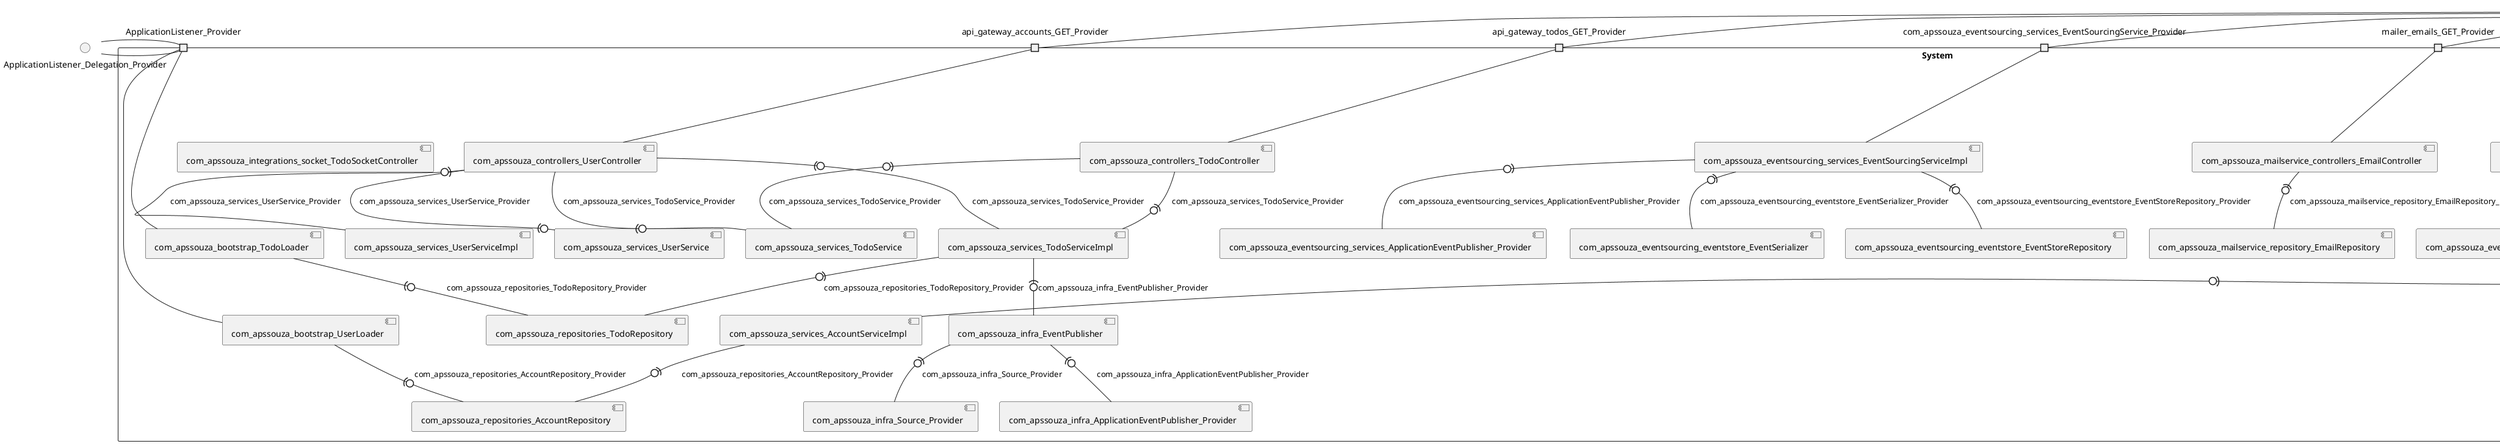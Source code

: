 @startuml
skinparam fixCircleLabelOverlapping true
skinparam componentStyle uml2
() ApplicationListener_Delegation_Provider
() api_gateway_accounts_GET_Delegation_Provider
() api_gateway_todos_GET_Delegation_Provider
() com_apssouza_eventsourcing_services_EventSourcingService_Delegation_Provider
() mailer_emails_GET_Delegation_Provider
() mailer_send_email_GET_Delegation_Provider
() reminder_todo_changes_GET_Delegation_Provider
() reminder_todo_statistics_GET_Delegation_Provider
() reminder_todos_Delegation_Provider
() user_accounts_Delegation_Provider
() user_accounts_GET_Delegation_Provider
() user_accounts_POST_Delegation_Provider
rectangle System {
[TodoController] [[apssouza22-java-microservice.repository#_DR_NcMFwEe6GDqgfBBOgHA]]
[UserClient] [[apssouza22-java-microservice.repository#_DR_NcMFwEe6GDqgfBBOgHA]]
[com_apssouza_bootstrap_TodoLoader] [[apssouza22-java-microservice.repository#_DR_NcMFwEe6GDqgfBBOgHA]]
[com_apssouza_bootstrap_UserLoader] [[apssouza22-java-microservice.repository#_DR_NcMFwEe6GDqgfBBOgHA]]
[com_apssouza_clients_UserClient] [[apssouza22-java-microservice.repository#_DR_NcMFwEe6GDqgfBBOgHA]]
[com_apssouza_controllers_AccountController] [[apssouza22-java-microservice.repository#_DR_NcMFwEe6GDqgfBBOgHA]]
[com_apssouza_controllers_TodoChangesController] [[apssouza22-java-microservice.repository#_DR_NcMFwEe6GDqgfBBOgHA]]
[com_apssouza_controllers_TodoController] [[apssouza22-java-microservice.repository#_DR_NcMFwEe6GDqgfBBOgHA]]
[com_apssouza_controllers_TodoServiceStatisticsController] [[apssouza22-java-microservice.repository#_DR_NcMFwEe6GDqgfBBOgHA]]
[com_apssouza_controllers_UserController] [[apssouza22-java-microservice.repository#_DR_NcMFwEe6GDqgfBBOgHA]]
[com_apssouza_eventsourcing_commands_EmailCommandHandler] [[apssouza22-java-microservice.repository#_DR_NcMFwEe6GDqgfBBOgHA]]
[com_apssouza_eventsourcing_eventstore_EventSerializer] [[apssouza22-java-microservice.repository#_DR_NcMFwEe6GDqgfBBOgHA]]
[com_apssouza_eventsourcing_eventstore_EventStoreRepository] [[apssouza22-java-microservice.repository#_DR_NcMFwEe6GDqgfBBOgHA]]
[com_apssouza_eventsourcing_services_ApplicationEventPublisher_Provider] [[apssouza22-java-microservice.repository#_DR_NcMFwEe6GDqgfBBOgHA]]
[com_apssouza_eventsourcing_services_EventSourcingServiceImpl] [[apssouza22-java-microservice.repository#_DR_NcMFwEe6GDqgfBBOgHA]]
[com_apssouza_infra_ApplicationEventPublisher_Provider] [[apssouza22-java-microservice.repository#_DR_NcMFwEe6GDqgfBBOgHA]]
[com_apssouza_infra_EventPublisher] [[apssouza22-java-microservice.repository#_DR_NcMFwEe6GDqgfBBOgHA]]
[com_apssouza_infra_Source_Provider] [[apssouza22-java-microservice.repository#_DR_NcMFwEe6GDqgfBBOgHA]]
[com_apssouza_integrations_socket_TodoSocketController] [[apssouza22-java-microservice.repository#_DR_NcMFwEe6GDqgfBBOgHA]]
[com_apssouza_mailservice_controllers_EmailController] [[apssouza22-java-microservice.repository#_DR_NcMFwEe6GDqgfBBOgHA]]
[com_apssouza_mailservice_controllers_NotifyController] [[apssouza22-java-microservice.repository#_DR_NcMFwEe6GDqgfBBOgHA]]
[com_apssouza_mailservice_repository_EmailRepository] [[apssouza22-java-microservice.repository#_DR_NcMFwEe6GDqgfBBOgHA]]
[com_apssouza_monitors_TodoServiceMethodInvokedStore] [[apssouza22-java-microservice.repository#_DR_NcMFwEe6GDqgfBBOgHA]]
[com_apssouza_monitors_TodoStoreEventChanges] [[apssouza22-java-microservice.repository#_DR_NcMFwEe6GDqgfBBOgHA]]
[com_apssouza_repositories_AccountRepository] [[apssouza22-java-microservice.repository#_DR_NcMFwEe6GDqgfBBOgHA]]
[com_apssouza_repositories_TodoRepository] [[apssouza22-java-microservice.repository#_DR_NcMFwEe6GDqgfBBOgHA]]
[com_apssouza_services_AccountService] [[apssouza22-java-microservice.repository#_DR_NcMFwEe6GDqgfBBOgHA]]
[com_apssouza_services_AccountServiceImpl] [[apssouza22-java-microservice.repository#_DR_NcMFwEe6GDqgfBBOgHA]]
[com_apssouza_services_TodoService] [[apssouza22-java-microservice.repository#_DR_NcMFwEe6GDqgfBBOgHA]]
[com_apssouza_services_TodoServiceImpl] [[apssouza22-java-microservice.repository#_DR_NcMFwEe6GDqgfBBOgHA]]
[com_apssouza_services_UserService] [[apssouza22-java-microservice.repository#_DR_NcMFwEe6GDqgfBBOgHA]]
[com_apssouza_services_UserServiceImpl] [[apssouza22-java-microservice.repository#_DR_NcMFwEe6GDqgfBBOgHA]]
[user_users_Provider] [[apssouza22-java-microservice.repository#_DR_NcMFwEe6GDqgfBBOgHA]]
port ApplicationListener_Provider
ApplicationListener_Delegation_Provider - ApplicationListener_Provider
ApplicationListener_Provider - [com_apssouza_bootstrap_UserLoader]
port ApplicationListener_Provider
ApplicationListener_Delegation_Provider - ApplicationListener_Provider
ApplicationListener_Provider - [com_apssouza_bootstrap_TodoLoader]
port api_gateway_accounts_GET_Provider
api_gateway_accounts_GET_Delegation_Provider - api_gateway_accounts_GET_Provider
api_gateway_accounts_GET_Provider - [com_apssouza_controllers_UserController]
port api_gateway_todos_GET_Provider
api_gateway_todos_GET_Delegation_Provider - api_gateway_todos_GET_Provider
api_gateway_todos_GET_Provider - [com_apssouza_controllers_TodoController]
[com_apssouza_mailservice_controllers_NotifyController] -(0- [com_apssouza_eventsourcing_commands_EmailCommandHandler] : com_apssouza_eventsourcing_commands_EmailCommandHandler_Provider
[com_apssouza_eventsourcing_services_EventSourcingServiceImpl] -(0- [com_apssouza_eventsourcing_eventstore_EventSerializer] : com_apssouza_eventsourcing_eventstore_EventSerializer_Provider
[com_apssouza_eventsourcing_services_EventSourcingServiceImpl] -(0- [com_apssouza_eventsourcing_eventstore_EventStoreRepository] : com_apssouza_eventsourcing_eventstore_EventStoreRepository_Provider
[com_apssouza_eventsourcing_services_EventSourcingServiceImpl] -(0- [com_apssouza_eventsourcing_services_ApplicationEventPublisher_Provider] : com_apssouza_eventsourcing_services_ApplicationEventPublisher_Provider
port com_apssouza_eventsourcing_services_EventSourcingService_Provider
com_apssouza_eventsourcing_services_EventSourcingService_Delegation_Provider - com_apssouza_eventsourcing_services_EventSourcingService_Provider
com_apssouza_eventsourcing_services_EventSourcingService_Provider - [com_apssouza_eventsourcing_services_EventSourcingServiceImpl]
[com_apssouza_infra_EventPublisher] -(0- [com_apssouza_infra_ApplicationEventPublisher_Provider] : com_apssouza_infra_ApplicationEventPublisher_Provider
[com_apssouza_services_TodoServiceImpl] -(0- [com_apssouza_infra_EventPublisher] : com_apssouza_infra_EventPublisher_Provider
[com_apssouza_infra_EventPublisher] -(0- [com_apssouza_infra_Source_Provider] : com_apssouza_infra_Source_Provider
[com_apssouza_mailservice_controllers_EmailController] -(0- [com_apssouza_mailservice_repository_EmailRepository] : com_apssouza_mailservice_repository_EmailRepository_Provider
[com_apssouza_controllers_TodoServiceStatisticsController] -(0- [com_apssouza_monitors_TodoServiceMethodInvokedStore] : com_apssouza_monitors_TodoServiceMethodInvokedStore_Provider
[com_apssouza_controllers_TodoChangesController] -(0- [com_apssouza_monitors_TodoStoreEventChanges] : com_apssouza_monitors_TodoStoreEventChanges_Provider
[com_apssouza_bootstrap_UserLoader] -(0- [com_apssouza_repositories_AccountRepository] : com_apssouza_repositories_AccountRepository_Provider
[com_apssouza_services_AccountServiceImpl] -(0- [com_apssouza_repositories_AccountRepository] : com_apssouza_repositories_AccountRepository_Provider
[com_apssouza_bootstrap_TodoLoader] -(0- [com_apssouza_repositories_TodoRepository] : com_apssouza_repositories_TodoRepository_Provider
[com_apssouza_services_TodoServiceImpl] -(0- [com_apssouza_repositories_TodoRepository] : com_apssouza_repositories_TodoRepository_Provider
[com_apssouza_controllers_AccountController] -(0- [com_apssouza_services_AccountService] : com_apssouza_services_AccountService_Provider
[com_apssouza_controllers_AccountController] -(0- [com_apssouza_services_AccountServiceImpl] : com_apssouza_services_AccountService_Provider
[com_apssouza_controllers_UserController] -(0- [com_apssouza_services_TodoServiceImpl] : com_apssouza_services_TodoService_Provider
[com_apssouza_controllers_TodoController] -(0- [com_apssouza_services_TodoServiceImpl] : com_apssouza_services_TodoService_Provider
[com_apssouza_controllers_TodoController] -(0- [com_apssouza_services_TodoService] : com_apssouza_services_TodoService_Provider
[com_apssouza_controllers_UserController] -(0- [com_apssouza_services_TodoService] : com_apssouza_services_TodoService_Provider
[com_apssouza_controllers_UserController] -(0- [com_apssouza_services_UserService] : com_apssouza_services_UserService_Provider
[com_apssouza_controllers_UserController] -(0- [com_apssouza_services_UserServiceImpl] : com_apssouza_services_UserService_Provider
port mailer_emails_GET_Provider
mailer_emails_GET_Delegation_Provider - mailer_emails_GET_Provider
mailer_emails_GET_Provider - [com_apssouza_mailservice_controllers_EmailController]
port mailer_send_email_GET_Provider
mailer_send_email_GET_Delegation_Provider - mailer_send_email_GET_Provider
mailer_send_email_GET_Provider - [com_apssouza_mailservice_controllers_NotifyController]
port reminder_todo_changes_GET_Provider
reminder_todo_changes_GET_Delegation_Provider - reminder_todo_changes_GET_Provider
reminder_todo_changes_GET_Provider - [com_apssouza_controllers_TodoChangesController]
port reminder_todo_statistics_GET_Provider
reminder_todo_statistics_GET_Delegation_Provider - reminder_todo_statistics_GET_Provider
reminder_todo_statistics_GET_Provider - [com_apssouza_controllers_TodoServiceStatisticsController]
port reminder_todos_Provider
reminder_todos_Delegation_Provider - reminder_todos_Provider
reminder_todos_Provider - [TodoController]
port user_accounts_GET_Provider
user_accounts_GET_Delegation_Provider - user_accounts_GET_Provider
user_accounts_GET_Provider - [com_apssouza_controllers_AccountController]
port user_accounts_POST_Provider
user_accounts_POST_Delegation_Provider - user_accounts_POST_Provider
user_accounts_POST_Provider - [com_apssouza_controllers_AccountController]
[UserClient] -(0- [com_apssouza_controllers_AccountController] : user_accounts_PUT_Provider
[com_apssouza_clients_UserClient] -(0- [com_apssouza_controllers_AccountController] : user_accounts_PUT_Provider
[UserClient] -(0- [user_users_Provider] : user_users_Provider
}

@enduml
